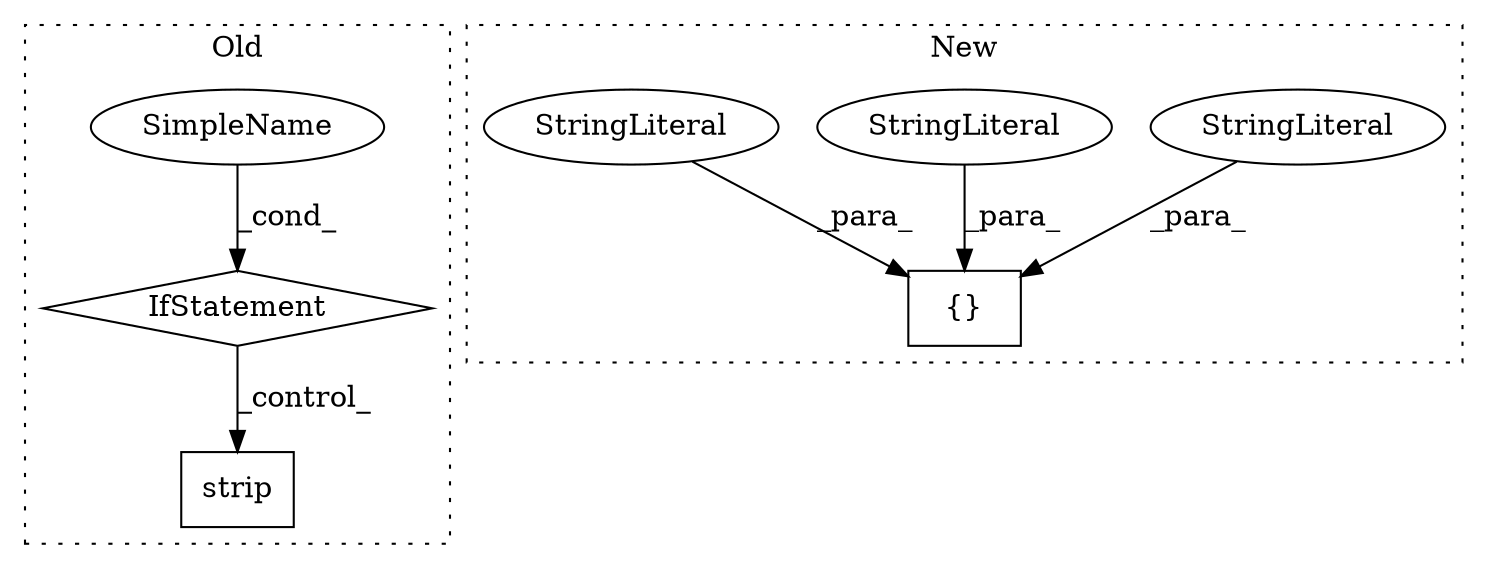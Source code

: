 digraph G {
subgraph cluster0 {
1 [label="strip" a="32" s="8510,8520" l="6,1" shape="box"];
5 [label="IfStatement" a="25" s="8418,8451" l="4,2" shape="diamond"];
6 [label="SimpleName" a="42" s="" l="" shape="ellipse"];
label = "Old";
style="dotted";
}
subgraph cluster1 {
2 [label="{}" a="4" s="8336,8378" l="1,1" shape="box"];
3 [label="StringLiteral" a="45" s="8337" l="11" shape="ellipse"];
4 [label="StringLiteral" a="45" s="8349" l="12" shape="ellipse"];
7 [label="StringLiteral" a="45" s="8362" l="16" shape="ellipse"];
label = "New";
style="dotted";
}
3 -> 2 [label="_para_"];
4 -> 2 [label="_para_"];
5 -> 1 [label="_control_"];
6 -> 5 [label="_cond_"];
7 -> 2 [label="_para_"];
}